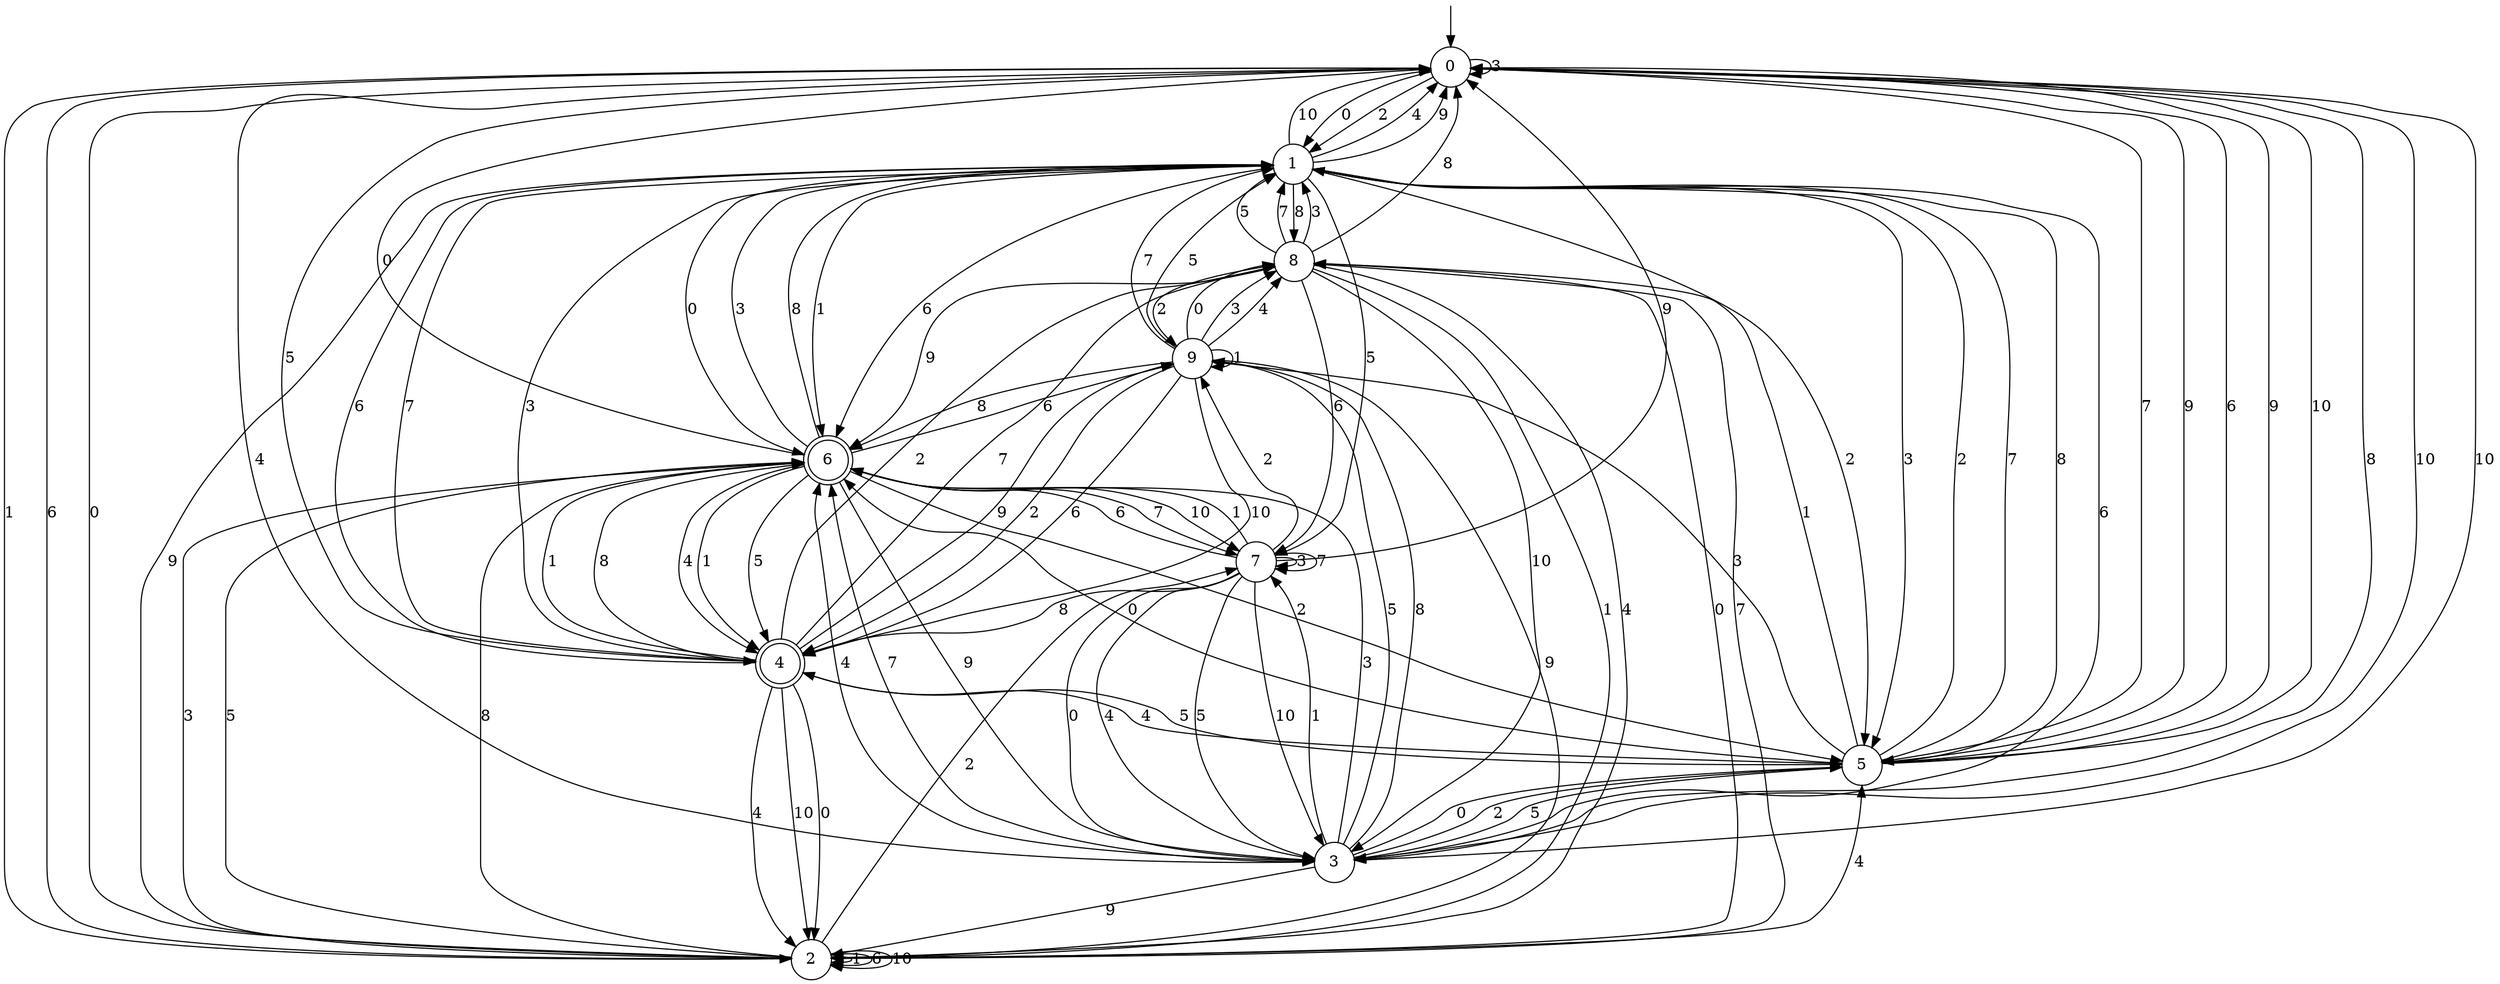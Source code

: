 digraph g {

	s0 [shape="circle" label="0"];
	s1 [shape="circle" label="1"];
	s2 [shape="circle" label="2"];
	s3 [shape="circle" label="3"];
	s4 [shape="doublecircle" label="4"];
	s5 [shape="circle" label="5"];
	s6 [shape="doublecircle" label="6"];
	s7 [shape="circle" label="7"];
	s8 [shape="circle" label="8"];
	s9 [shape="circle" label="9"];
	s0 -> s1 [label="0"];
	s0 -> s2 [label="1"];
	s0 -> s1 [label="2"];
	s0 -> s0 [label="3"];
	s0 -> s3 [label="4"];
	s0 -> s4 [label="5"];
	s0 -> s2 [label="6"];
	s0 -> s5 [label="7"];
	s0 -> s3 [label="8"];
	s0 -> s5 [label="9"];
	s0 -> s3 [label="10"];
	s1 -> s6 [label="0"];
	s1 -> s6 [label="1"];
	s1 -> s5 [label="2"];
	s1 -> s5 [label="3"];
	s1 -> s0 [label="4"];
	s1 -> s7 [label="5"];
	s1 -> s6 [label="6"];
	s1 -> s4 [label="7"];
	s1 -> s8 [label="8"];
	s1 -> s0 [label="9"];
	s1 -> s0 [label="10"];
	s2 -> s0 [label="0"];
	s2 -> s2 [label="1"];
	s2 -> s7 [label="2"];
	s2 -> s6 [label="3"];
	s2 -> s5 [label="4"];
	s2 -> s6 [label="5"];
	s2 -> s2 [label="6"];
	s2 -> s8 [label="7"];
	s2 -> s6 [label="8"];
	s2 -> s1 [label="9"];
	s2 -> s2 [label="10"];
	s3 -> s5 [label="0"];
	s3 -> s7 [label="1"];
	s3 -> s5 [label="2"];
	s3 -> s6 [label="3"];
	s3 -> s6 [label="4"];
	s3 -> s9 [label="5"];
	s3 -> s1 [label="6"];
	s3 -> s6 [label="7"];
	s3 -> s9 [label="8"];
	s3 -> s2 [label="9"];
	s3 -> s0 [label="10"];
	s4 -> s2 [label="0"];
	s4 -> s6 [label="1"];
	s4 -> s8 [label="2"];
	s4 -> s1 [label="3"];
	s4 -> s2 [label="4"];
	s4 -> s5 [label="5"];
	s4 -> s1 [label="6"];
	s4 -> s8 [label="7"];
	s4 -> s6 [label="8"];
	s4 -> s9 [label="9"];
	s4 -> s2 [label="10"];
	s5 -> s6 [label="0"];
	s5 -> s8 [label="1"];
	s5 -> s1 [label="2"];
	s5 -> s9 [label="3"];
	s5 -> s4 [label="4"];
	s5 -> s3 [label="5"];
	s5 -> s0 [label="6"];
	s5 -> s1 [label="7"];
	s5 -> s1 [label="8"];
	s5 -> s0 [label="9"];
	s5 -> s0 [label="10"];
	s6 -> s0 [label="0"];
	s6 -> s4 [label="1"];
	s6 -> s5 [label="2"];
	s6 -> s1 [label="3"];
	s6 -> s4 [label="4"];
	s6 -> s4 [label="5"];
	s6 -> s9 [label="6"];
	s6 -> s7 [label="7"];
	s6 -> s1 [label="8"];
	s6 -> s3 [label="9"];
	s6 -> s7 [label="10"];
	s7 -> s3 [label="0"];
	s7 -> s6 [label="1"];
	s7 -> s9 [label="2"];
	s7 -> s7 [label="3"];
	s7 -> s3 [label="4"];
	s7 -> s3 [label="5"];
	s7 -> s6 [label="6"];
	s7 -> s7 [label="7"];
	s7 -> s4 [label="8"];
	s7 -> s0 [label="9"];
	s7 -> s3 [label="10"];
	s8 -> s2 [label="0"];
	s8 -> s2 [label="1"];
	s8 -> s9 [label="2"];
	s8 -> s1 [label="3"];
	s8 -> s2 [label="4"];
	s8 -> s1 [label="5"];
	s8 -> s7 [label="6"];
	s8 -> s1 [label="7"];
	s8 -> s0 [label="8"];
	s8 -> s6 [label="9"];
	s8 -> s3 [label="10"];
	s9 -> s8 [label="0"];
	s9 -> s9 [label="1"];
	s9 -> s4 [label="2"];
	s9 -> s8 [label="3"];
	s9 -> s8 [label="4"];
	s9 -> s1 [label="5"];
	s9 -> s4 [label="6"];
	s9 -> s1 [label="7"];
	s9 -> s6 [label="8"];
	s9 -> s2 [label="9"];
	s9 -> s4 [label="10"];

__start0 [label="" shape="none" width="0" height="0"];
__start0 -> s0;

}
